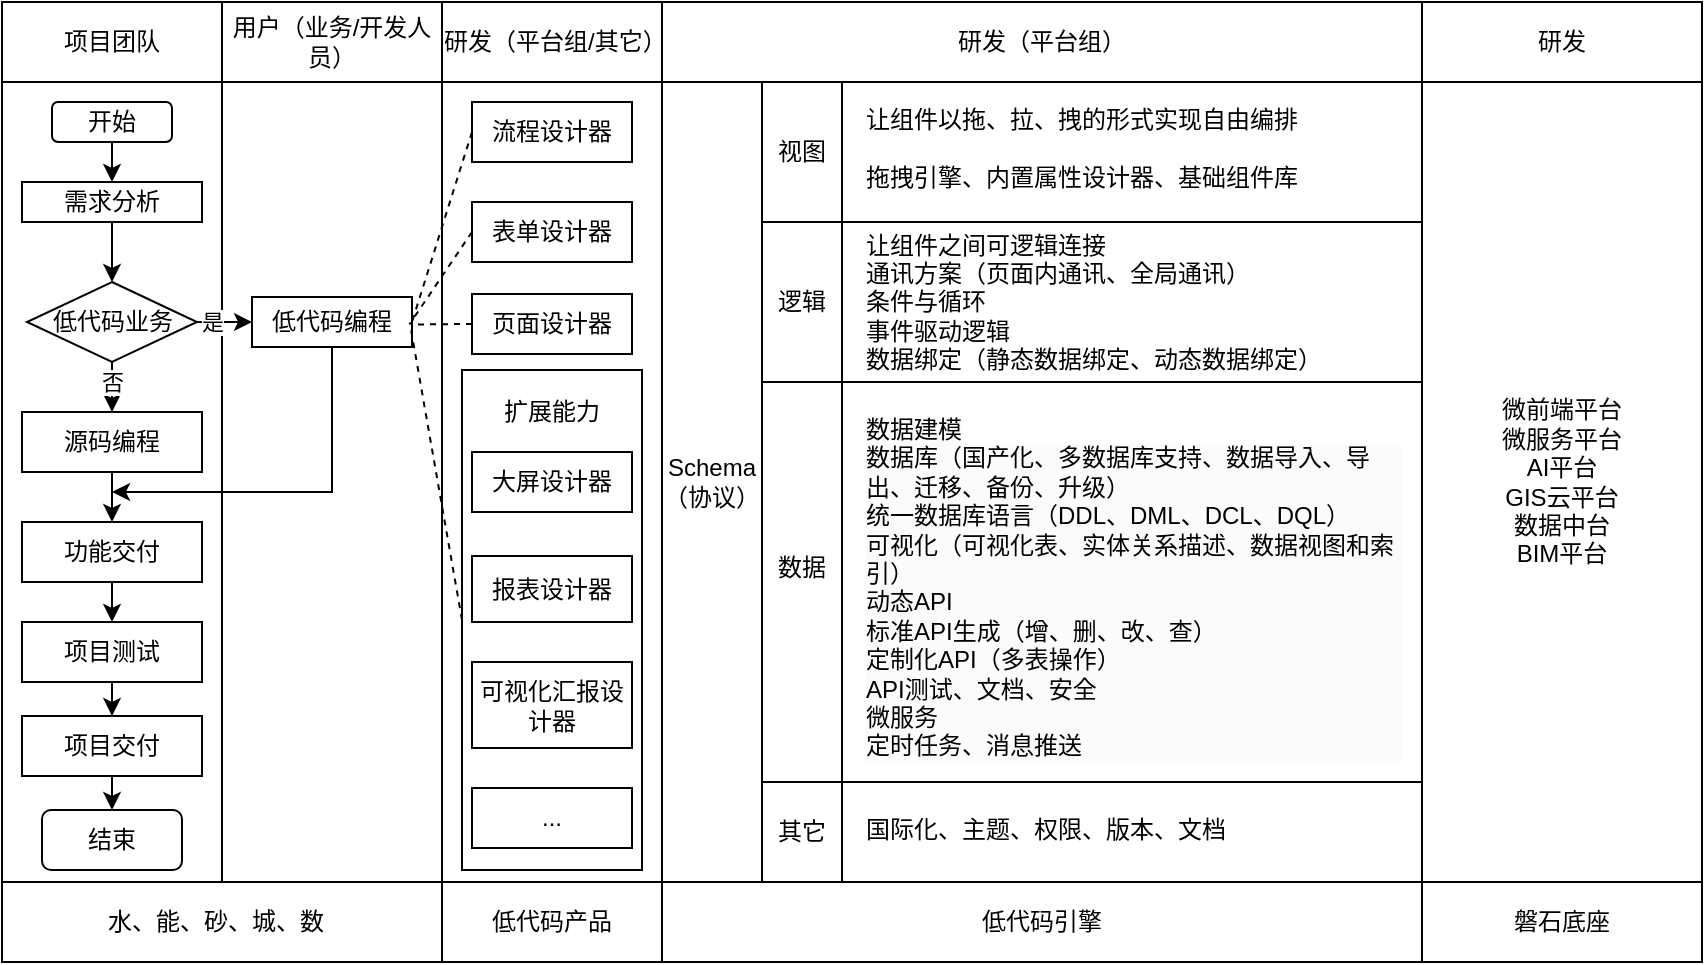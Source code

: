 <mxfile version="24.2.3" type="github">
  <diagram name="第 1 页" id="ji11t7zjMDZuTKzRz6_U">
    <mxGraphModel dx="2401" dy="866" grid="1" gridSize="10" guides="1" tooltips="1" connect="1" arrows="1" fold="1" page="1" pageScale="1" pageWidth="827" pageHeight="1169" math="0" shadow="0">
      <root>
        <mxCell id="0" />
        <mxCell id="1" parent="0" />
        <mxCell id="Uosc3sd0xL7aGzGoplJn-10" value="" style="rounded=0;whiteSpace=wrap;html=1;fillColor=none;" vertex="1" parent="1">
          <mxGeometry x="190" y="120" width="110" height="400" as="geometry" />
        </mxCell>
        <mxCell id="Uosc3sd0xL7aGzGoplJn-77" value="" style="rounded=0;whiteSpace=wrap;html=1;fillColor=none;" vertex="1" parent="1">
          <mxGeometry x="200" y="264" width="90" height="250" as="geometry" />
        </mxCell>
        <mxCell id="Uosc3sd0xL7aGzGoplJn-5" value="研发（平台组）" style="rounded=0;whiteSpace=wrap;html=1;align=center;" vertex="1" parent="1">
          <mxGeometry x="300" y="80" width="380" height="40" as="geometry" />
        </mxCell>
        <mxCell id="Uosc3sd0xL7aGzGoplJn-6" value="用户（业务/开发人员）" style="rounded=0;whiteSpace=wrap;html=1;" vertex="1" parent="1">
          <mxGeometry x="80" y="80" width="110" height="40" as="geometry" />
        </mxCell>
        <mxCell id="Uosc3sd0xL7aGzGoplJn-7" value="研发（平台组/其它）" style="rounded=0;whiteSpace=wrap;html=1;" vertex="1" parent="1">
          <mxGeometry x="190" y="80" width="110" height="40" as="geometry" />
        </mxCell>
        <mxCell id="Uosc3sd0xL7aGzGoplJn-8" value="" style="rounded=0;whiteSpace=wrap;html=1;" vertex="1" parent="1">
          <mxGeometry x="80" y="120" width="110" height="400" as="geometry" />
        </mxCell>
        <mxCell id="Uosc3sd0xL7aGzGoplJn-17" value="项目团队" style="rounded=0;whiteSpace=wrap;html=1;" vertex="1" parent="1">
          <mxGeometry x="-30" y="80" width="110" height="40" as="geometry" />
        </mxCell>
        <mxCell id="Uosc3sd0xL7aGzGoplJn-18" value="" style="rounded=0;whiteSpace=wrap;html=1;" vertex="1" parent="1">
          <mxGeometry x="-30" y="120" width="110" height="400" as="geometry" />
        </mxCell>
        <mxCell id="Uosc3sd0xL7aGzGoplJn-19" value="开始" style="rounded=1;whiteSpace=wrap;html=1;" vertex="1" parent="1">
          <mxGeometry x="-5" y="130" width="60" height="20" as="geometry" />
        </mxCell>
        <mxCell id="Uosc3sd0xL7aGzGoplJn-20" value="低代码业务" style="rhombus;whiteSpace=wrap;html=1;" vertex="1" parent="1">
          <mxGeometry x="-17.5" y="220" width="85" height="40" as="geometry" />
        </mxCell>
        <mxCell id="Uosc3sd0xL7aGzGoplJn-21" value="需求分析" style="rounded=0;whiteSpace=wrap;html=1;" vertex="1" parent="1">
          <mxGeometry x="-20" y="170" width="90" height="20" as="geometry" />
        </mxCell>
        <mxCell id="Uosc3sd0xL7aGzGoplJn-22" value="结束" style="rounded=1;whiteSpace=wrap;html=1;" vertex="1" parent="1">
          <mxGeometry x="-10" y="484" width="70" height="30" as="geometry" />
        </mxCell>
        <mxCell id="Uosc3sd0xL7aGzGoplJn-23" value="项目测试" style="rounded=0;whiteSpace=wrap;html=1;" vertex="1" parent="1">
          <mxGeometry x="-20" y="390" width="90" height="30" as="geometry" />
        </mxCell>
        <mxCell id="Uosc3sd0xL7aGzGoplJn-25" value="源码编程" style="rounded=0;whiteSpace=wrap;html=1;" vertex="1" parent="1">
          <mxGeometry x="-20" y="285" width="90" height="30" as="geometry" />
        </mxCell>
        <mxCell id="Uosc3sd0xL7aGzGoplJn-26" value="项目交付" style="rounded=0;whiteSpace=wrap;html=1;" vertex="1" parent="1">
          <mxGeometry x="-20" y="437" width="90" height="30" as="geometry" />
        </mxCell>
        <mxCell id="Uosc3sd0xL7aGzGoplJn-32" value="" style="endArrow=classic;html=1;rounded=0;exitX=0.5;exitY=1;exitDx=0;exitDy=0;" edge="1" parent="1" source="Uosc3sd0xL7aGzGoplJn-19" target="Uosc3sd0xL7aGzGoplJn-21">
          <mxGeometry width="50" height="50" relative="1" as="geometry">
            <mxPoint x="220" y="270" as="sourcePoint" />
            <mxPoint x="270" y="220" as="targetPoint" />
          </mxGeometry>
        </mxCell>
        <mxCell id="Uosc3sd0xL7aGzGoplJn-33" value="" style="endArrow=classic;html=1;rounded=0;exitX=0.5;exitY=1;exitDx=0;exitDy=0;entryX=0.5;entryY=0;entryDx=0;entryDy=0;" edge="1" parent="1" source="Uosc3sd0xL7aGzGoplJn-21" target="Uosc3sd0xL7aGzGoplJn-20">
          <mxGeometry width="50" height="50" relative="1" as="geometry">
            <mxPoint x="24.76" y="210" as="sourcePoint" />
            <mxPoint x="24.76" y="230" as="targetPoint" />
          </mxGeometry>
        </mxCell>
        <mxCell id="Uosc3sd0xL7aGzGoplJn-34" value="" style="endArrow=classic;html=1;rounded=0;exitX=0.5;exitY=1;exitDx=0;exitDy=0;" edge="1" parent="1" source="Uosc3sd0xL7aGzGoplJn-20" target="Uosc3sd0xL7aGzGoplJn-25">
          <mxGeometry width="50" height="50" relative="1" as="geometry">
            <mxPoint x="35" y="220" as="sourcePoint" />
            <mxPoint x="35" y="240" as="targetPoint" />
          </mxGeometry>
        </mxCell>
        <mxCell id="Uosc3sd0xL7aGzGoplJn-47" value="否" style="edgeLabel;html=1;align=center;verticalAlign=middle;resizable=0;points=[];" vertex="1" connectable="0" parent="Uosc3sd0xL7aGzGoplJn-34">
          <mxGeometry x="-0.22" relative="1" as="geometry">
            <mxPoint as="offset" />
          </mxGeometry>
        </mxCell>
        <mxCell id="Uosc3sd0xL7aGzGoplJn-35" value="" style="endArrow=classic;html=1;rounded=0;exitX=0.5;exitY=1;exitDx=0;exitDy=0;entryX=0.5;entryY=0;entryDx=0;entryDy=0;" edge="1" parent="1" source="Uosc3sd0xL7aGzGoplJn-25" target="Uosc3sd0xL7aGzGoplJn-38">
          <mxGeometry width="50" height="50" relative="1" as="geometry">
            <mxPoint x="35" y="290" as="sourcePoint" />
            <mxPoint x="35" y="320" as="targetPoint" />
          </mxGeometry>
        </mxCell>
        <mxCell id="Uosc3sd0xL7aGzGoplJn-36" value="" style="endArrow=classic;html=1;rounded=0;exitX=0.5;exitY=1;exitDx=0;exitDy=0;entryX=0.5;entryY=0;entryDx=0;entryDy=0;" edge="1" parent="1" source="Uosc3sd0xL7aGzGoplJn-23" target="Uosc3sd0xL7aGzGoplJn-26">
          <mxGeometry width="50" height="50" relative="1" as="geometry">
            <mxPoint x="35" y="350" as="sourcePoint" />
            <mxPoint x="35" y="380" as="targetPoint" />
          </mxGeometry>
        </mxCell>
        <mxCell id="Uosc3sd0xL7aGzGoplJn-37" value="" style="endArrow=classic;html=1;rounded=0;exitX=0.5;exitY=1;exitDx=0;exitDy=0;entryX=0.5;entryY=0;entryDx=0;entryDy=0;" edge="1" parent="1" source="Uosc3sd0xL7aGzGoplJn-26" target="Uosc3sd0xL7aGzGoplJn-22">
          <mxGeometry width="50" height="50" relative="1" as="geometry">
            <mxPoint x="35" y="410" as="sourcePoint" />
            <mxPoint x="35" y="430" as="targetPoint" />
          </mxGeometry>
        </mxCell>
        <mxCell id="Uosc3sd0xL7aGzGoplJn-38" value="功能交付" style="rounded=0;whiteSpace=wrap;html=1;" vertex="1" parent="1">
          <mxGeometry x="-20" y="340" width="90" height="30" as="geometry" />
        </mxCell>
        <mxCell id="Uosc3sd0xL7aGzGoplJn-39" value="" style="endArrow=classic;html=1;rounded=0;exitX=0.5;exitY=1;exitDx=0;exitDy=0;entryX=0.5;entryY=0;entryDx=0;entryDy=0;" edge="1" parent="1" source="Uosc3sd0xL7aGzGoplJn-38" target="Uosc3sd0xL7aGzGoplJn-23">
          <mxGeometry width="50" height="50" relative="1" as="geometry">
            <mxPoint x="24.76" y="370" as="sourcePoint" />
            <mxPoint x="24.76" y="387" as="targetPoint" />
          </mxGeometry>
        </mxCell>
        <mxCell id="Uosc3sd0xL7aGzGoplJn-41" value="低代码编程" style="rounded=0;whiteSpace=wrap;html=1;" vertex="1" parent="1">
          <mxGeometry x="95" y="227.5" width="80" height="25" as="geometry" />
        </mxCell>
        <mxCell id="Uosc3sd0xL7aGzGoplJn-42" value="" style="endArrow=classic;html=1;rounded=0;exitX=0.5;exitY=1;exitDx=0;exitDy=0;" edge="1" parent="1" source="Uosc3sd0xL7aGzGoplJn-41">
          <mxGeometry width="50" height="50" relative="1" as="geometry">
            <mxPoint x="135" y="270" as="sourcePoint" />
            <mxPoint x="25" y="325" as="targetPoint" />
            <Array as="points">
              <mxPoint x="135" y="325" />
            </Array>
          </mxGeometry>
        </mxCell>
        <mxCell id="Uosc3sd0xL7aGzGoplJn-45" value="" style="endArrow=classic;html=1;rounded=0;entryX=0;entryY=0.5;entryDx=0;entryDy=0;exitX=1;exitY=0.5;exitDx=0;exitDy=0;" edge="1" parent="1" source="Uosc3sd0xL7aGzGoplJn-20" target="Uosc3sd0xL7aGzGoplJn-41">
          <mxGeometry width="50" height="50" relative="1" as="geometry">
            <mxPoint x="35" y="220" as="sourcePoint" />
            <mxPoint x="35" y="240" as="targetPoint" />
          </mxGeometry>
        </mxCell>
        <mxCell id="Uosc3sd0xL7aGzGoplJn-46" value="是" style="edgeLabel;html=1;align=center;verticalAlign=middle;resizable=0;points=[];" vertex="1" connectable="0" parent="Uosc3sd0xL7aGzGoplJn-45">
          <mxGeometry x="-0.455" relative="1" as="geometry">
            <mxPoint as="offset" />
          </mxGeometry>
        </mxCell>
        <mxCell id="Uosc3sd0xL7aGzGoplJn-54" value="流程设计器" style="rounded=0;whiteSpace=wrap;html=1;" vertex="1" parent="1">
          <mxGeometry x="205" y="130" width="80" height="30" as="geometry" />
        </mxCell>
        <mxCell id="Uosc3sd0xL7aGzGoplJn-55" value="表单设计器" style="rounded=0;whiteSpace=wrap;html=1;" vertex="1" parent="1">
          <mxGeometry x="205" y="180" width="80" height="30" as="geometry" />
        </mxCell>
        <mxCell id="Uosc3sd0xL7aGzGoplJn-56" value="页面设计器" style="rounded=0;whiteSpace=wrap;html=1;" vertex="1" parent="1">
          <mxGeometry x="205" y="226" width="80" height="30" as="geometry" />
        </mxCell>
        <mxCell id="Uosc3sd0xL7aGzGoplJn-57" value="报表设计器" style="rounded=0;whiteSpace=wrap;html=1;" vertex="1" parent="1">
          <mxGeometry x="205" y="357" width="80" height="33" as="geometry" />
        </mxCell>
        <mxCell id="Uosc3sd0xL7aGzGoplJn-58" value="大屏设计器" style="rounded=0;whiteSpace=wrap;html=1;" vertex="1" parent="1">
          <mxGeometry x="205" y="305" width="80" height="30" as="geometry" />
        </mxCell>
        <mxCell id="Uosc3sd0xL7aGzGoplJn-59" value="可视化汇报设计器" style="rounded=0;whiteSpace=wrap;html=1;" vertex="1" parent="1">
          <mxGeometry x="205" y="410" width="80" height="43" as="geometry" />
        </mxCell>
        <mxCell id="Uosc3sd0xL7aGzGoplJn-60" value="..." style="rounded=0;whiteSpace=wrap;html=1;" vertex="1" parent="1">
          <mxGeometry x="205" y="473" width="80" height="30" as="geometry" />
        </mxCell>
        <mxCell id="Uosc3sd0xL7aGzGoplJn-62" value="" style="rounded=0;whiteSpace=wrap;html=1;" vertex="1" parent="1">
          <mxGeometry x="-30" y="520" width="710" height="40" as="geometry" />
        </mxCell>
        <mxCell id="Uosc3sd0xL7aGzGoplJn-63" value="低代码产品" style="rounded=0;whiteSpace=wrap;html=1;" vertex="1" parent="1">
          <mxGeometry x="190" y="520" width="110" height="40" as="geometry" />
        </mxCell>
        <mxCell id="Uosc3sd0xL7aGzGoplJn-64" value="低代码引擎" style="rounded=0;whiteSpace=wrap;html=1;" vertex="1" parent="1">
          <mxGeometry x="300" y="520" width="380" height="40" as="geometry" />
        </mxCell>
        <mxCell id="Uosc3sd0xL7aGzGoplJn-65" value="" style="rounded=0;whiteSpace=wrap;html=1;" vertex="1" parent="1">
          <mxGeometry x="320" y="120" width="380" height="400" as="geometry" />
        </mxCell>
        <mxCell id="Uosc3sd0xL7aGzGoplJn-66" value="磐石底座" style="rounded=0;whiteSpace=wrap;html=1;" vertex="1" parent="1">
          <mxGeometry x="680" y="520" width="140" height="40" as="geometry" />
        </mxCell>
        <mxCell id="Uosc3sd0xL7aGzGoplJn-67" value="微前端平台&lt;div&gt;微服务平台&lt;/div&gt;&lt;div&gt;AI平台&lt;/div&gt;&lt;div&gt;GIS云平台&lt;/div&gt;&lt;div&gt;数据中台&lt;/div&gt;&lt;div&gt;BIM平台&lt;/div&gt;" style="rounded=0;whiteSpace=wrap;html=1;" vertex="1" parent="1">
          <mxGeometry x="680" y="120" width="140" height="400" as="geometry" />
        </mxCell>
        <mxCell id="Uosc3sd0xL7aGzGoplJn-68" value="研发" style="rounded=0;whiteSpace=wrap;html=1;" vertex="1" parent="1">
          <mxGeometry x="680" y="80" width="140" height="40" as="geometry" />
        </mxCell>
        <mxCell id="Uosc3sd0xL7aGzGoplJn-69" value="&lt;div&gt;&lt;div&gt;Schema&lt;/div&gt;&lt;/div&gt;&lt;div&gt;（协议）&lt;/div&gt;" style="rounded=0;whiteSpace=wrap;html=1;" vertex="1" parent="1">
          <mxGeometry x="300" y="120" width="50" height="400" as="geometry" />
        </mxCell>
        <mxCell id="Uosc3sd0xL7aGzGoplJn-70" value="&lt;div&gt;&lt;br&gt;&lt;div&gt;&lt;div&gt;&lt;div&gt;&lt;div&gt;&lt;div&gt;&lt;br&gt;&lt;/div&gt;&lt;/div&gt;&lt;/div&gt;&lt;/div&gt;&lt;/div&gt;&lt;/div&gt;" style="rounded=0;whiteSpace=wrap;html=1;verticalAlign=top;" vertex="1" parent="1">
          <mxGeometry x="390" y="120" width="290" height="70" as="geometry" />
        </mxCell>
        <mxCell id="Uosc3sd0xL7aGzGoplJn-72" value="" style="rounded=0;whiteSpace=wrap;html=1;verticalAlign=top;" vertex="1" parent="1">
          <mxGeometry x="390" y="270" width="290" height="200" as="geometry" />
        </mxCell>
        <mxCell id="Uosc3sd0xL7aGzGoplJn-74" value="视图" style="rounded=0;whiteSpace=wrap;html=1;" vertex="1" parent="1">
          <mxGeometry x="350" y="120" width="40" height="70" as="geometry" />
        </mxCell>
        <mxCell id="Uosc3sd0xL7aGzGoplJn-75" value="逻辑" style="rounded=0;whiteSpace=wrap;html=1;" vertex="1" parent="1">
          <mxGeometry x="350" y="190" width="40" height="80" as="geometry" />
        </mxCell>
        <mxCell id="Uosc3sd0xL7aGzGoplJn-76" value="数据&lt;div&gt;&lt;br&gt;&lt;/div&gt;" style="rounded=0;whiteSpace=wrap;html=1;" vertex="1" parent="1">
          <mxGeometry x="350" y="270" width="40" height="200" as="geometry" />
        </mxCell>
        <mxCell id="Uosc3sd0xL7aGzGoplJn-79" value="扩展能力" style="text;html=1;align=center;verticalAlign=middle;whiteSpace=wrap;rounded=0;" vertex="1" parent="1">
          <mxGeometry x="215" y="270" width="60" height="30" as="geometry" />
        </mxCell>
        <mxCell id="Uosc3sd0xL7aGzGoplJn-83" value="&lt;span style=&quot;color: rgb(0, 0, 0); font-family: Helvetica; font-size: 12px; font-style: normal; font-variant-ligatures: normal; font-variant-caps: normal; font-weight: 400; letter-spacing: normal; orphans: 2; text-align: left; text-indent: 0px; text-transform: none; widows: 2; word-spacing: 0px; -webkit-text-stroke-width: 0px; white-space: normal; background-color: rgb(251, 251, 251); text-decoration-thickness: initial; text-decoration-style: initial; text-decoration-color: initial; display: inline !important; float: none;&quot;&gt;数据建模&lt;/span&gt;&lt;div style=&quot;forced-color-adjust: none; color: rgb(0, 0, 0); font-family: Helvetica; font-size: 12px; font-style: normal; font-variant-ligatures: normal; font-variant-caps: normal; font-weight: 400; letter-spacing: normal; orphans: 2; text-align: left; text-indent: 0px; text-transform: none; widows: 2; word-spacing: 0px; -webkit-text-stroke-width: 0px; white-space: normal; background-color: rgb(251, 251, 251); text-decoration-thickness: initial; text-decoration-style: initial; text-decoration-color: initial;&quot;&gt;数据库（国产化、多数据库支持、数据导入、导出、迁移、备份、升级）&lt;/div&gt;&lt;div style=&quot;forced-color-adjust: none; color: rgb(0, 0, 0); font-family: Helvetica; font-size: 12px; font-style: normal; font-variant-ligatures: normal; font-variant-caps: normal; font-weight: 400; letter-spacing: normal; orphans: 2; text-align: left; text-indent: 0px; text-transform: none; widows: 2; word-spacing: 0px; -webkit-text-stroke-width: 0px; white-space: normal; background-color: rgb(251, 251, 251); text-decoration-thickness: initial; text-decoration-style: initial; text-decoration-color: initial;&quot;&gt;统一数据库语言（DDL、DML、DCL、DQL）&lt;/div&gt;&lt;div style=&quot;forced-color-adjust: none; color: rgb(0, 0, 0); font-family: Helvetica; font-size: 12px; font-style: normal; font-variant-ligatures: normal; font-variant-caps: normal; font-weight: 400; letter-spacing: normal; orphans: 2; text-align: left; text-indent: 0px; text-transform: none; widows: 2; word-spacing: 0px; -webkit-text-stroke-width: 0px; white-space: normal; background-color: rgb(251, 251, 251); text-decoration-thickness: initial; text-decoration-style: initial; text-decoration-color: initial;&quot;&gt;可视化（可视化表、实体关系描述、数据视图和索引）&lt;/div&gt;&lt;div style=&quot;forced-color-adjust: none; color: rgb(0, 0, 0); font-family: Helvetica; font-size: 12px; font-style: normal; font-variant-ligatures: normal; font-variant-caps: normal; font-weight: 400; letter-spacing: normal; orphans: 2; text-align: left; text-indent: 0px; text-transform: none; widows: 2; word-spacing: 0px; -webkit-text-stroke-width: 0px; white-space: normal; background-color: rgb(251, 251, 251); text-decoration-thickness: initial; text-decoration-style: initial; text-decoration-color: initial;&quot;&gt;动态API&lt;/div&gt;&lt;div style=&quot;forced-color-adjust: none; color: rgb(0, 0, 0); font-family: Helvetica; font-size: 12px; font-style: normal; font-variant-ligatures: normal; font-variant-caps: normal; font-weight: 400; letter-spacing: normal; orphans: 2; text-align: left; text-indent: 0px; text-transform: none; widows: 2; word-spacing: 0px; -webkit-text-stroke-width: 0px; white-space: normal; background-color: rgb(251, 251, 251); text-decoration-thickness: initial; text-decoration-style: initial; text-decoration-color: initial;&quot;&gt;标准API生成（增、删、改、查）&lt;/div&gt;&lt;div style=&quot;forced-color-adjust: none; color: rgb(0, 0, 0); font-family: Helvetica; font-size: 12px; font-style: normal; font-variant-ligatures: normal; font-variant-caps: normal; font-weight: 400; letter-spacing: normal; orphans: 2; text-align: left; text-indent: 0px; text-transform: none; widows: 2; word-spacing: 0px; -webkit-text-stroke-width: 0px; white-space: normal; background-color: rgb(251, 251, 251); text-decoration-thickness: initial; text-decoration-style: initial; text-decoration-color: initial;&quot;&gt;定制化API（多表操作）&lt;/div&gt;&lt;div style=&quot;forced-color-adjust: none; color: rgb(0, 0, 0); font-family: Helvetica; font-size: 12px; font-style: normal; font-variant-ligatures: normal; font-variant-caps: normal; font-weight: 400; letter-spacing: normal; orphans: 2; text-align: left; text-indent: 0px; text-transform: none; widows: 2; word-spacing: 0px; -webkit-text-stroke-width: 0px; white-space: normal; background-color: rgb(251, 251, 251); text-decoration-thickness: initial; text-decoration-style: initial; text-decoration-color: initial;&quot;&gt;API测试、文档、安全&lt;/div&gt;&lt;div style=&quot;forced-color-adjust: none; color: rgb(0, 0, 0); font-family: Helvetica; font-size: 12px; font-style: normal; font-variant-ligatures: normal; font-variant-caps: normal; font-weight: 400; letter-spacing: normal; orphans: 2; text-align: left; text-indent: 0px; text-transform: none; widows: 2; word-spacing: 0px; -webkit-text-stroke-width: 0px; white-space: normal; background-color: rgb(251, 251, 251); text-decoration-thickness: initial; text-decoration-style: initial; text-decoration-color: initial;&quot;&gt;微服务&lt;/div&gt;&lt;div style=&quot;forced-color-adjust: none; color: rgb(0, 0, 0); font-family: Helvetica; font-size: 12px; font-style: normal; font-variant-ligatures: normal; font-variant-caps: normal; font-weight: 400; letter-spacing: normal; orphans: 2; text-align: left; text-indent: 0px; text-transform: none; widows: 2; word-spacing: 0px; -webkit-text-stroke-width: 0px; white-space: normal; background-color: rgb(251, 251, 251); text-decoration-thickness: initial; text-decoration-style: initial; text-decoration-color: initial;&quot;&gt;定时任务、消息推送&lt;/div&gt;" style="text;whiteSpace=wrap;html=1;" vertex="1" parent="1">
          <mxGeometry x="400" y="280" width="270" height="180" as="geometry" />
        </mxCell>
        <mxCell id="Uosc3sd0xL7aGzGoplJn-84" value="&lt;div style=&quot;&quot;&gt;&lt;div&gt;让组件之间可逻辑连接&lt;/div&gt;&lt;/div&gt;&lt;div style=&quot;&quot;&gt;&lt;span style=&quot;background-color: initial;&quot;&gt;通讯方案（页面内通讯、全局通讯）&lt;/span&gt;&lt;/div&gt;&lt;div style=&quot;&quot;&gt;条件与循环&lt;/div&gt;&lt;div style=&quot;&quot;&gt;事件驱动逻辑&lt;/div&gt;&lt;div style=&quot;&quot;&gt;数据绑定（静态数据绑定、动态数据绑定）&lt;/div&gt;" style="text;html=1;align=left;verticalAlign=middle;whiteSpace=wrap;rounded=0;" vertex="1" parent="1">
          <mxGeometry x="400" y="190" width="270" height="80" as="geometry" />
        </mxCell>
        <mxCell id="Uosc3sd0xL7aGzGoplJn-85" value="" style="endArrow=none;dashed=1;html=1;rounded=0;entryX=1;entryY=0.5;entryDx=0;entryDy=0;exitX=0;exitY=0.5;exitDx=0;exitDy=0;" edge="1" parent="1" source="Uosc3sd0xL7aGzGoplJn-54" target="Uosc3sd0xL7aGzGoplJn-41">
          <mxGeometry width="50" height="50" relative="1" as="geometry">
            <mxPoint x="330" y="330" as="sourcePoint" />
            <mxPoint x="380" y="280" as="targetPoint" />
          </mxGeometry>
        </mxCell>
        <mxCell id="Uosc3sd0xL7aGzGoplJn-86" value="" style="endArrow=none;dashed=1;html=1;rounded=0;exitX=0;exitY=0.5;exitDx=0;exitDy=0;entryX=1.009;entryY=0.428;entryDx=0;entryDy=0;entryPerimeter=0;" edge="1" parent="1" source="Uosc3sd0xL7aGzGoplJn-55" target="Uosc3sd0xL7aGzGoplJn-41">
          <mxGeometry width="50" height="50" relative="1" as="geometry">
            <mxPoint x="215" y="155" as="sourcePoint" />
            <mxPoint x="170" y="240" as="targetPoint" />
          </mxGeometry>
        </mxCell>
        <mxCell id="Uosc3sd0xL7aGzGoplJn-87" value="" style="endArrow=none;dashed=1;html=1;rounded=0;exitX=0;exitY=0.5;exitDx=0;exitDy=0;entryX=1;entryY=0.5;entryDx=0;entryDy=0;" edge="1" parent="1" source="Uosc3sd0xL7aGzGoplJn-56">
          <mxGeometry width="50" height="50" relative="1" as="geometry">
            <mxPoint x="205" y="238.75" as="sourcePoint" />
            <mxPoint x="175" y="241.25" as="targetPoint" />
            <Array as="points">
              <mxPoint x="201" y="241.01" />
            </Array>
          </mxGeometry>
        </mxCell>
        <mxCell id="Uosc3sd0xL7aGzGoplJn-88" value="" style="endArrow=none;dashed=1;html=1;rounded=0;exitX=0;exitY=0.5;exitDx=0;exitDy=0;entryX=0.986;entryY=0.507;entryDx=0;entryDy=0;entryPerimeter=0;" edge="1" parent="1" source="Uosc3sd0xL7aGzGoplJn-77" target="Uosc3sd0xL7aGzGoplJn-41">
          <mxGeometry width="50" height="50" relative="1" as="geometry">
            <mxPoint x="214" y="250" as="sourcePoint" />
            <mxPoint x="180" y="240" as="targetPoint" />
          </mxGeometry>
        </mxCell>
        <mxCell id="Uosc3sd0xL7aGzGoplJn-91" value="让组件以拖、拉、拽的形式实现自由编排&lt;div&gt;&lt;br&gt;&lt;div&gt;拖拽引擎、内置属性设计器、基础组件库&lt;/div&gt;&lt;/div&gt;" style="text;html=1;align=left;verticalAlign=middle;whiteSpace=wrap;rounded=0;" vertex="1" parent="1">
          <mxGeometry x="400" y="125" width="270" height="55" as="geometry" />
        </mxCell>
        <mxCell id="Uosc3sd0xL7aGzGoplJn-92" value="其它" style="rounded=0;whiteSpace=wrap;html=1;" vertex="1" parent="1">
          <mxGeometry x="350" y="470" width="40" height="50" as="geometry" />
        </mxCell>
        <mxCell id="Uosc3sd0xL7aGzGoplJn-93" value="国际化、主题、权限、版本、文档" style="text;html=1;align=left;verticalAlign=middle;whiteSpace=wrap;rounded=0;" vertex="1" parent="1">
          <mxGeometry x="400" y="474" width="260" height="40" as="geometry" />
        </mxCell>
        <mxCell id="Uosc3sd0xL7aGzGoplJn-94" value="水、能、砂、城、数" style="text;html=1;align=center;verticalAlign=middle;whiteSpace=wrap;rounded=0;" vertex="1" parent="1">
          <mxGeometry x="-17.5" y="525" width="187.5" height="30" as="geometry" />
        </mxCell>
      </root>
    </mxGraphModel>
  </diagram>
</mxfile>
